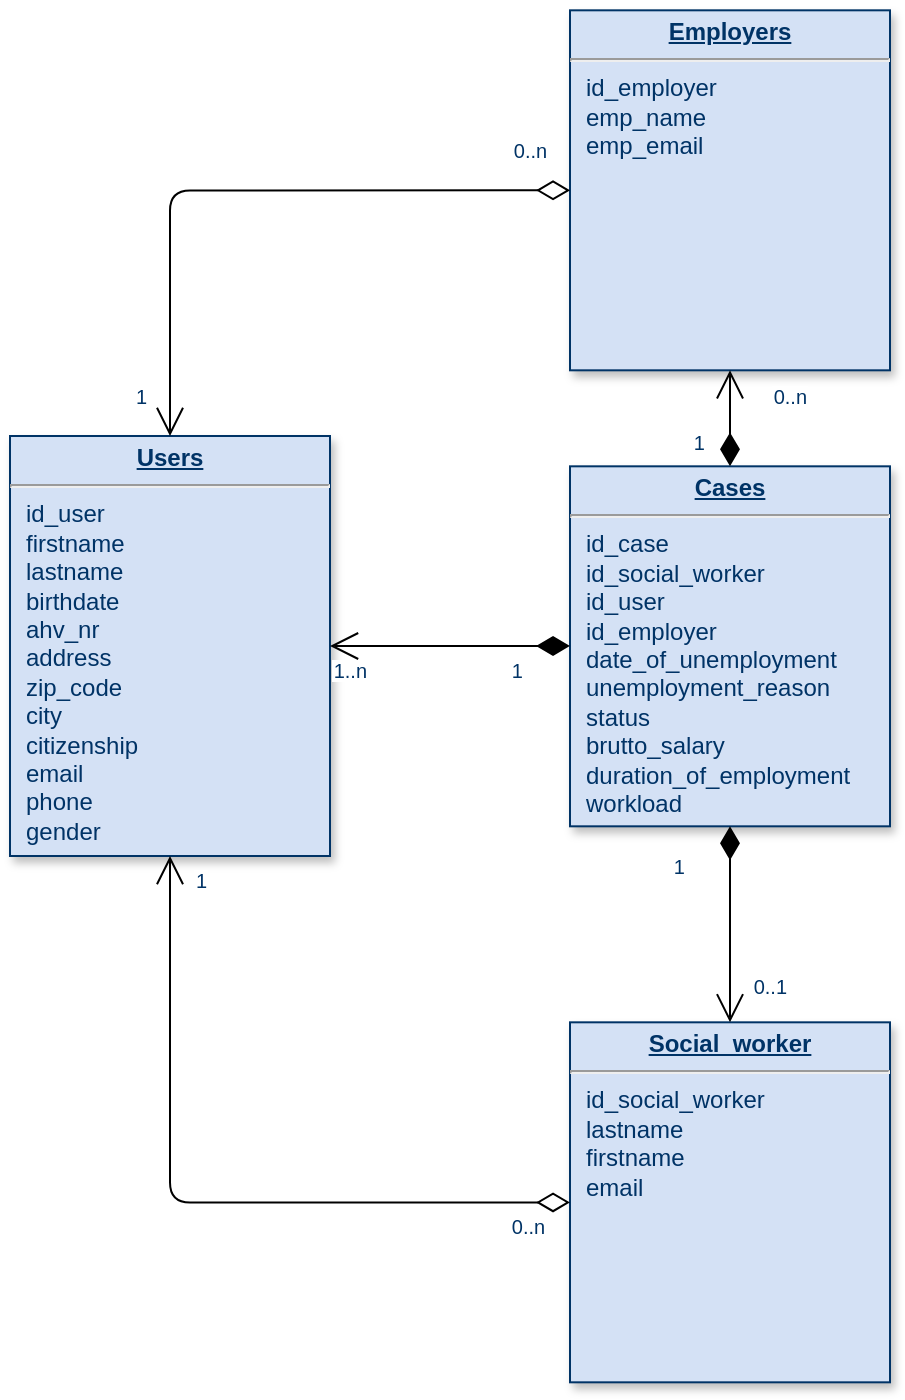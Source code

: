 <mxfile version="10.7.4" type="google"><diagram name="Page-1" id="efa7a0a1-bf9b-a30e-e6df-94a7791c09e9"><mxGraphModel dx="1744" dy="616" grid="1" gridSize="10" guides="1" tooltips="1" connect="1" arrows="1" fold="1" page="1" pageScale="1" pageWidth="826" pageHeight="1169" background="#ffffff" math="0" shadow="0"><root><mxCell id="0"/><mxCell id="1" parent="0"/><mxCell id="0uEnpyDA5XjSsKrkbB8l-114" value="&lt;p style=&quot;margin: 0px ; margin-top: 4px ; text-align: center ; text-decoration: underline&quot;&gt;&lt;b&gt;Users&lt;/b&gt;&lt;/p&gt;&lt;hr&gt;&lt;p style=&quot;margin: 0px ; margin-left: 8px&quot;&gt;id_user&lt;/p&gt;&lt;p style=&quot;margin: 0px ; margin-left: 8px&quot;&gt;firstname&lt;/p&gt;&lt;p style=&quot;margin: 0px ; margin-left: 8px&quot;&gt;lastname&lt;/p&gt;&lt;p style=&quot;margin: 0px ; margin-left: 8px&quot;&gt;birthdate&lt;/p&gt;&lt;p style=&quot;margin: 0px ; margin-left: 8px&quot;&gt;ahv_nr&lt;/p&gt;&lt;p style=&quot;margin: 0px ; margin-left: 8px&quot;&gt;address&lt;/p&gt;&lt;p style=&quot;margin: 0px ; margin-left: 8px&quot;&gt;zip_code&lt;/p&gt;&lt;p style=&quot;margin: 0px ; margin-left: 8px&quot;&gt;city&lt;/p&gt;&lt;p style=&quot;margin: 0px ; margin-left: 8px&quot;&gt;citizenship&lt;/p&gt;&lt;p style=&quot;margin: 0px ; margin-left: 8px&quot;&gt;email&lt;/p&gt;&lt;p style=&quot;margin: 0px ; margin-left: 8px&quot;&gt;phone&lt;/p&gt;&lt;p style=&quot;margin: 0px ; margin-left: 8px&quot;&gt;gender&lt;/p&gt;&lt;p style=&quot;margin: 0px ; margin-left: 8px&quot;&gt;&lt;br&gt;&lt;/p&gt;" style="verticalAlign=top;align=left;overflow=fill;fontSize=12;fontFamily=Helvetica;html=1;strokeColor=#003366;shadow=1;fillColor=#D4E1F5;fontColor=#003366" vertex="1" parent="1"><mxGeometry x="-730" y="617" width="160" height="210" as="geometry"/></mxCell><mxCell id="0uEnpyDA5XjSsKrkbB8l-115" value="&lt;p style=&quot;margin: 0px ; margin-top: 4px ; text-align: center ; text-decoration: underline&quot;&gt;&lt;strong&gt;Social_worker&lt;/strong&gt;&lt;/p&gt;&lt;hr&gt;&lt;p style=&quot;margin: 0px ; margin-left: 8px&quot;&gt;id_social_worker&lt;/p&gt;&lt;p style=&quot;margin: 0px ; margin-left: 8px&quot;&gt;lastname&lt;/p&gt;&lt;p style=&quot;margin: 0px ; margin-left: 8px&quot;&gt;firstname&lt;/p&gt;&lt;p style=&quot;margin: 0px ; margin-left: 8px&quot;&gt;email&lt;/p&gt;" style="verticalAlign=top;align=left;overflow=fill;fontSize=12;fontFamily=Helvetica;html=1;strokeColor=#003366;shadow=1;fillColor=#D4E1F5;fontColor=#003366" vertex="1" parent="1"><mxGeometry x="-450.0" y="910.16" width="160" height="180" as="geometry"/></mxCell><mxCell id="0uEnpyDA5XjSsKrkbB8l-116" value="&lt;p style=&quot;margin: 0px ; margin-top: 4px ; text-align: center ; text-decoration: underline&quot;&gt;&lt;strong&gt;Employers&lt;/strong&gt;&lt;/p&gt;&lt;hr&gt;&lt;p style=&quot;margin: 0px ; margin-left: 8px&quot;&gt;id_employer&lt;/p&gt;&lt;p style=&quot;margin: 0px ; margin-left: 8px&quot;&gt;emp_name&lt;/p&gt;&lt;p style=&quot;margin: 0px ; margin-left: 8px&quot;&gt;emp_email&lt;/p&gt;" style="verticalAlign=top;align=left;overflow=fill;fontSize=12;fontFamily=Helvetica;html=1;strokeColor=#003366;shadow=1;fillColor=#D4E1F5;fontColor=#003366" vertex="1" parent="1"><mxGeometry x="-450.0" y="404.16" width="160" height="180" as="geometry"/></mxCell><mxCell id="0uEnpyDA5XjSsKrkbB8l-117" value="&lt;p style=&quot;margin: 0px ; margin-top: 4px ; text-align: center ; text-decoration: underline&quot;&gt;&lt;strong&gt;Cases&lt;/strong&gt;&lt;/p&gt;&lt;hr&gt;&lt;p style=&quot;margin: 0px ; margin-left: 8px&quot;&gt;id_case&lt;/p&gt;&lt;p style=&quot;margin: 0px ; margin-left: 8px&quot;&gt;id_social_worker&lt;/p&gt;&lt;p style=&quot;margin: 0px ; margin-left: 8px&quot;&gt;id_user&lt;/p&gt;&lt;p style=&quot;margin: 0px ; margin-left: 8px&quot;&gt;id_employer&lt;/p&gt;&lt;p style=&quot;margin: 0px ; margin-left: 8px&quot;&gt;date_of_unemployment&lt;/p&gt;&lt;p style=&quot;margin: 0px ; margin-left: 8px&quot;&gt;unemployment_reason&lt;/p&gt;&lt;p style=&quot;margin: 0px ; margin-left: 8px&quot;&gt;status&lt;/p&gt;&lt;p style=&quot;margin: 0px ; margin-left: 8px&quot;&gt;brutto_salary&lt;/p&gt;&lt;p style=&quot;margin: 0px ; margin-left: 8px&quot;&gt;duration_of_employment&lt;/p&gt;&lt;p style=&quot;margin: 0px ; margin-left: 8px&quot;&gt;workload&lt;/p&gt;" style="verticalAlign=top;align=left;overflow=fill;fontSize=12;fontFamily=Helvetica;html=1;strokeColor=#003366;shadow=1;fillColor=#D4E1F5;fontColor=#003366" vertex="1" parent="1"><mxGeometry x="-450.0" y="632.16" width="160" height="180" as="geometry"/></mxCell><mxCell id="0uEnpyDA5XjSsKrkbB8l-118" value="" style="endArrow=open;endSize=12;startArrow=diamondThin;startSize=14;startFill=1;edgeStyle=orthogonalEdgeStyle" edge="1" parent="1"><mxGeometry x="-671.64" y="450" as="geometry"><mxPoint x="-450" y="722" as="sourcePoint"/><mxPoint x="-570" y="722" as="targetPoint"/><Array as="points"/></mxGeometry></mxCell><mxCell id="0uEnpyDA5XjSsKrkbB8l-119" value="1" style="resizable=0;align=left;verticalAlign=top;labelBackgroundColor=#ffffff;fontSize=10;strokeColor=#003366;shadow=1;fillColor=#D4E1F5;fontColor=#003366" connectable="0" vertex="1" parent="0uEnpyDA5XjSsKrkbB8l-118"><mxGeometry x="-1" relative="1" as="geometry"><mxPoint x="-31.08" as="offset"/></mxGeometry></mxCell><mxCell id="0uEnpyDA5XjSsKrkbB8l-120" value="1..n" style="resizable=0;align=right;verticalAlign=top;labelBackgroundColor=#ffffff;fontSize=10;strokeColor=#003366;shadow=1;fillColor=#D4E1F5;fontColor=#003366" connectable="0" vertex="1" parent="0uEnpyDA5XjSsKrkbB8l-118"><mxGeometry x="1" relative="1" as="geometry"><mxPoint x="20.0" y="1.895e-13" as="offset"/></mxGeometry></mxCell><mxCell id="0uEnpyDA5XjSsKrkbB8l-124" value="" style="endArrow=open;endSize=12;startArrow=diamondThin;startSize=14;startFill=1;edgeStyle=orthogonalEdgeStyle;exitX=0.5;exitY=1;exitDx=0;exitDy=0;" edge="1" parent="1" source="0uEnpyDA5XjSsKrkbB8l-117" target="0uEnpyDA5XjSsKrkbB8l-115"><mxGeometry x="-661.64" y="460" as="geometry"><mxPoint x="-310" y="880" as="sourcePoint"/><mxPoint x="-230" y="860" as="targetPoint"/><Array as="points"/></mxGeometry></mxCell><mxCell id="0uEnpyDA5XjSsKrkbB8l-125" value="1" style="resizable=0;align=left;verticalAlign=top;labelBackgroundColor=#ffffff;fontSize=10;strokeColor=#003366;shadow=1;fillColor=#D4E1F5;fontColor=#003366" connectable="0" vertex="1" parent="0uEnpyDA5XjSsKrkbB8l-124"><mxGeometry x="-1" relative="1" as="geometry"><mxPoint x="-30.08" y="8" as="offset"/></mxGeometry></mxCell><mxCell id="0uEnpyDA5XjSsKrkbB8l-126" value="0..1" style="resizable=0;align=right;verticalAlign=top;labelBackgroundColor=#ffffff;fontSize=10;strokeColor=#003366;shadow=1;fillColor=#D4E1F5;fontColor=#003366" connectable="0" vertex="1" parent="0uEnpyDA5XjSsKrkbB8l-124"><mxGeometry x="1" relative="1" as="geometry"><mxPoint x="30.0" y="-30.0" as="offset"/></mxGeometry></mxCell><mxCell id="0uEnpyDA5XjSsKrkbB8l-129" value="" style="endArrow=open;endSize=12;startArrow=diamondThin;startSize=14;startFill=0;edgeStyle=orthogonalEdgeStyle;entryX=0.5;entryY=1;entryDx=0;entryDy=0;" edge="1" parent="1" source="0uEnpyDA5XjSsKrkbB8l-115" target="0uEnpyDA5XjSsKrkbB8l-114"><mxGeometry x="-661.64" y="460" as="geometry"><mxPoint x="-440" y="732" as="sourcePoint"/><mxPoint x="-560" y="732" as="targetPoint"/><Array as="points"/></mxGeometry></mxCell><mxCell id="0uEnpyDA5XjSsKrkbB8l-130" value="0..n" style="resizable=0;align=left;verticalAlign=top;labelBackgroundColor=#ffffff;fontSize=10;strokeColor=#003366;shadow=1;fillColor=#D4E1F5;fontColor=#003366" connectable="0" vertex="1" parent="0uEnpyDA5XjSsKrkbB8l-129"><mxGeometry x="-1" relative="1" as="geometry"><mxPoint x="-31.08" as="offset"/></mxGeometry></mxCell><mxCell id="0uEnpyDA5XjSsKrkbB8l-131" value="1" style="resizable=0;align=right;verticalAlign=top;labelBackgroundColor=#ffffff;fontSize=10;strokeColor=#003366;shadow=1;fillColor=#D4E1F5;fontColor=#003366" connectable="0" vertex="1" parent="0uEnpyDA5XjSsKrkbB8l-129"><mxGeometry x="1" relative="1" as="geometry"><mxPoint x="20.0" y="1.895e-13" as="offset"/></mxGeometry></mxCell><mxCell id="0uEnpyDA5XjSsKrkbB8l-132" value="" style="endArrow=open;endSize=12;startArrow=diamondThin;startSize=14;startFill=0;edgeStyle=orthogonalEdgeStyle;entryX=0.5;entryY=0;entryDx=0;entryDy=0;exitX=0;exitY=0.5;exitDx=0;exitDy=0;" edge="1" parent="1" source="0uEnpyDA5XjSsKrkbB8l-116" target="0uEnpyDA5XjSsKrkbB8l-114"><mxGeometry x="-651.64" y="470" as="geometry"><mxPoint x="-440" y="1010" as="sourcePoint"/><mxPoint x="-640" y="837" as="targetPoint"/><Array as="points"/></mxGeometry></mxCell><mxCell id="0uEnpyDA5XjSsKrkbB8l-133" value="0..n" style="resizable=0;align=left;verticalAlign=top;labelBackgroundColor=#ffffff;fontSize=10;strokeColor=#003366;shadow=1;fillColor=#D4E1F5;fontColor=#003366" connectable="0" vertex="1" parent="0uEnpyDA5XjSsKrkbB8l-132"><mxGeometry x="-1" relative="1" as="geometry"><mxPoint x="-30.08" y="-32" as="offset"/></mxGeometry></mxCell><mxCell id="0uEnpyDA5XjSsKrkbB8l-134" value="1" style="resizable=0;align=right;verticalAlign=top;labelBackgroundColor=#ffffff;fontSize=10;strokeColor=#003366;shadow=1;fillColor=#D4E1F5;fontColor=#003366" connectable="0" vertex="1" parent="0uEnpyDA5XjSsKrkbB8l-132"><mxGeometry x="1" relative="1" as="geometry"><mxPoint x="-10.0" y="-32.0" as="offset"/></mxGeometry></mxCell><mxCell id="0uEnpyDA5XjSsKrkbB8l-135" value="" style="endArrow=open;endSize=12;startArrow=diamondThin;startSize=14;startFill=1;edgeStyle=orthogonalEdgeStyle;entryX=0.5;entryY=1;entryDx=0;entryDy=0;exitX=0.5;exitY=0;exitDx=0;exitDy=0;" edge="1" parent="1" source="0uEnpyDA5XjSsKrkbB8l-117" target="0uEnpyDA5XjSsKrkbB8l-116"><mxGeometry x="-661.64" y="460" as="geometry"><mxPoint x="-330" y="630" as="sourcePoint"/><mxPoint x="-560" y="732" as="targetPoint"/><Array as="points"><mxPoint x="-370" y="610"/><mxPoint x="-370" y="610"/></Array></mxGeometry></mxCell><mxCell id="0uEnpyDA5XjSsKrkbB8l-136" value="1" style="resizable=0;align=left;verticalAlign=top;labelBackgroundColor=#ffffff;fontSize=10;strokeColor=#003366;shadow=1;fillColor=#D4E1F5;fontColor=#003366" connectable="0" vertex="1" parent="0uEnpyDA5XjSsKrkbB8l-135"><mxGeometry x="-1" relative="1" as="geometry"><mxPoint x="-20.08" y="-24" as="offset"/></mxGeometry></mxCell><mxCell id="0uEnpyDA5XjSsKrkbB8l-137" value="0..n" style="resizable=0;align=right;verticalAlign=top;labelBackgroundColor=#ffffff;fontSize=10;strokeColor=#003366;shadow=1;fillColor=#D4E1F5;fontColor=#003366" connectable="0" vertex="1" parent="0uEnpyDA5XjSsKrkbB8l-135"><mxGeometry x="1" relative="1" as="geometry"><mxPoint x="40.0" y="1.0" as="offset"/></mxGeometry></mxCell></root></mxGraphModel></diagram></mxfile>